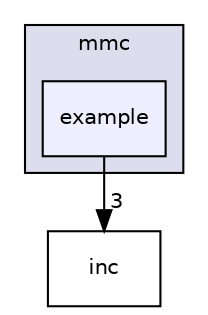 digraph "fpsoc/driver/ps_driver/mmc/example" {
  compound=true
  node [ fontsize="10", fontname="Helvetica"];
  edge [ labelfontsize="10", labelfontname="Helvetica"];
  subgraph clusterdir_58c605062765aa1cc2c5ff1e5122d7e3 {
    graph [ bgcolor="#ddddee", pencolor="black", label="mmc" fontname="Helvetica", fontsize="10", URL="dir_58c605062765aa1cc2c5ff1e5122d7e3.html"]
  dir_338b13088f43e0d9db8b476e3dd157b6 [shape=box, label="example", style="filled", fillcolor="#eeeeff", pencolor="black", URL="dir_338b13088f43e0d9db8b476e3dd157b6.html"];
  }
  dir_61a04d170c4274a985f43cfe32990e29 [shape=box label="inc" URL="dir_61a04d170c4274a985f43cfe32990e29.html"];
  dir_338b13088f43e0d9db8b476e3dd157b6->dir_61a04d170c4274a985f43cfe32990e29 [headlabel="3", labeldistance=1.5 headhref="dir_000004_000005.html"];
}
